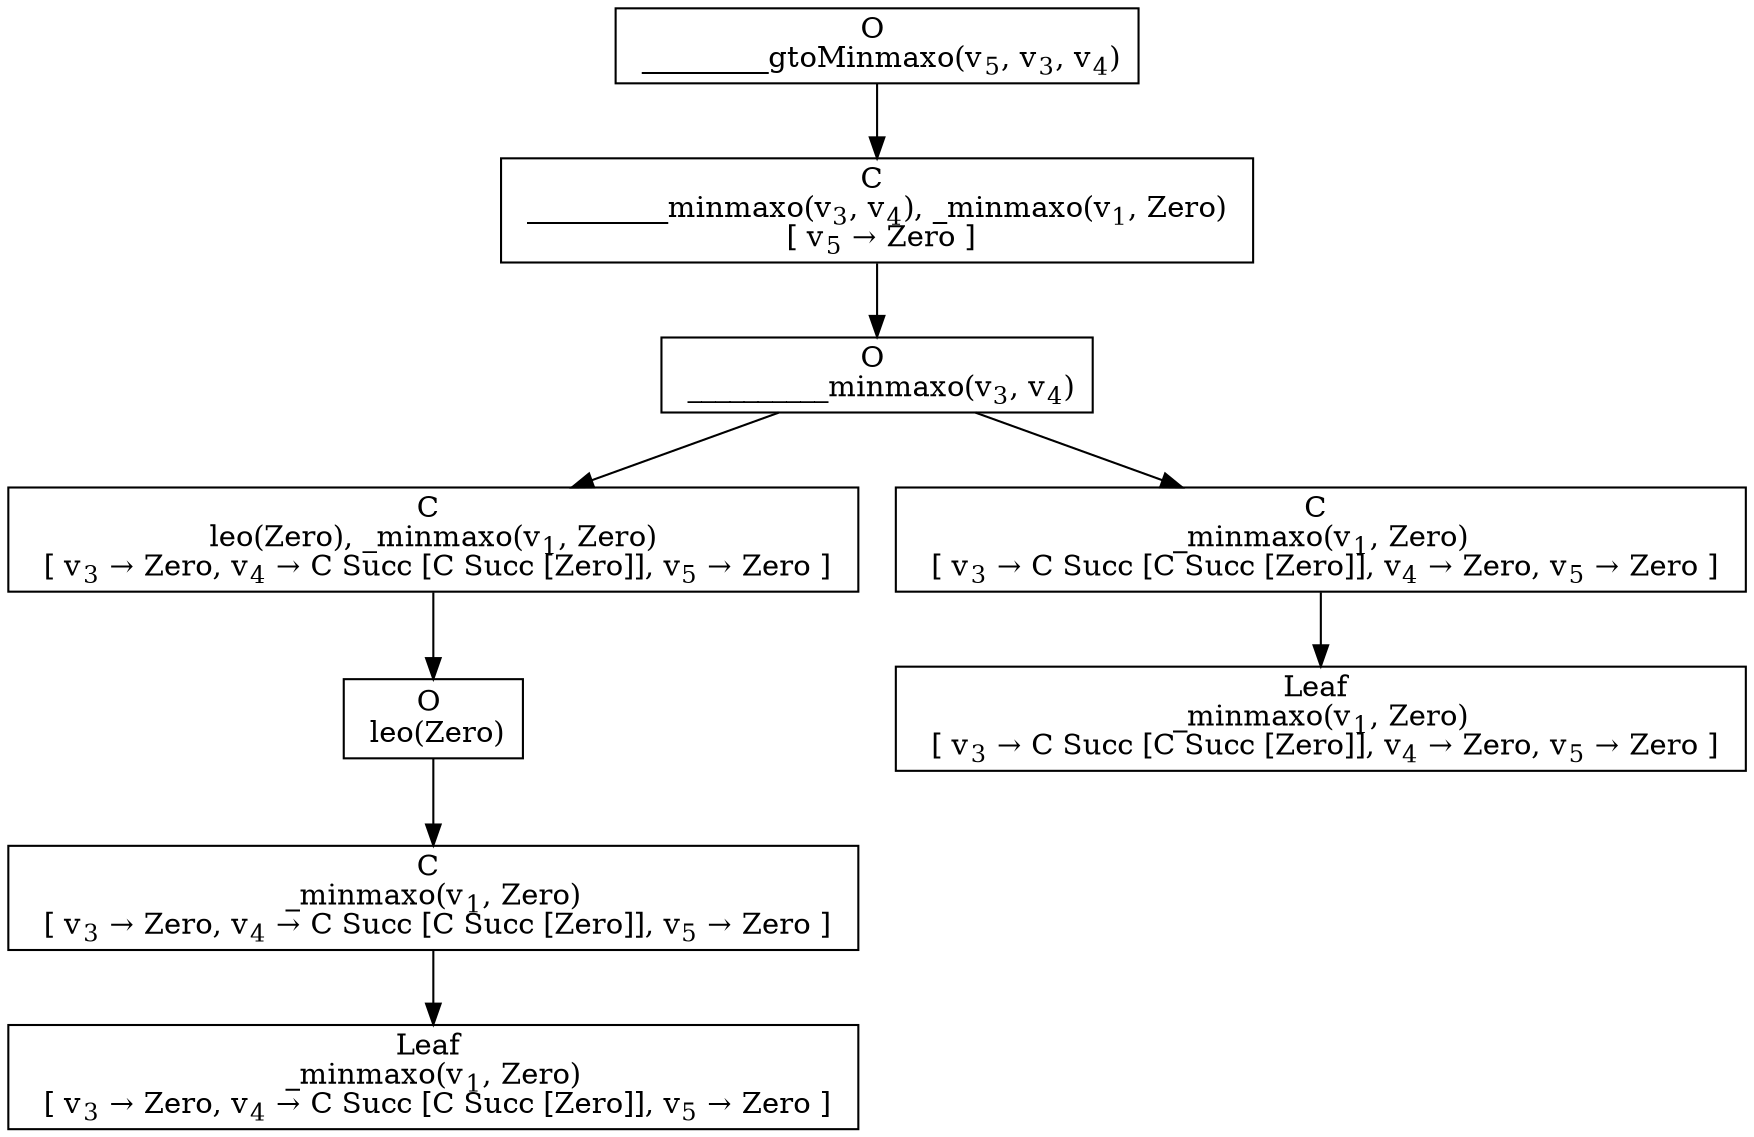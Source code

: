 digraph {
    graph [rankdir=TB
          ,bgcolor=transparent];
    node [shape=box
         ,fillcolor=white
         ,style=filled];
    0 [label=<O <BR/> _________gtoMinmaxo(v<SUB>5</SUB>, v<SUB>3</SUB>, v<SUB>4</SUB>)>];
    1 [label=<C <BR/> __________minmaxo(v<SUB>3</SUB>, v<SUB>4</SUB>), _minmaxo(v<SUB>1</SUB>, Zero) <BR/>  [ v<SUB>5</SUB> &rarr; Zero ] >];
    2 [label=<O <BR/> __________minmaxo(v<SUB>3</SUB>, v<SUB>4</SUB>)>];
    3 [label=<C <BR/> leo(Zero), _minmaxo(v<SUB>1</SUB>, Zero) <BR/>  [ v<SUB>3</SUB> &rarr; Zero, v<SUB>4</SUB> &rarr; C Succ [C Succ [Zero]], v<SUB>5</SUB> &rarr; Zero ] >];
    4 [label=<C <BR/> _minmaxo(v<SUB>1</SUB>, Zero) <BR/>  [ v<SUB>3</SUB> &rarr; C Succ [C Succ [Zero]], v<SUB>4</SUB> &rarr; Zero, v<SUB>5</SUB> &rarr; Zero ] >];
    5 [label=<O <BR/> leo(Zero)>];
    6 [label=<C <BR/> _minmaxo(v<SUB>1</SUB>, Zero) <BR/>  [ v<SUB>3</SUB> &rarr; Zero, v<SUB>4</SUB> &rarr; C Succ [C Succ [Zero]], v<SUB>5</SUB> &rarr; Zero ] >];
    7 [label=<Leaf <BR/> _minmaxo(v<SUB>1</SUB>, Zero) <BR/>  [ v<SUB>3</SUB> &rarr; Zero, v<SUB>4</SUB> &rarr; C Succ [C Succ [Zero]], v<SUB>5</SUB> &rarr; Zero ] >];
    8 [label=<Leaf <BR/> _minmaxo(v<SUB>1</SUB>, Zero) <BR/>  [ v<SUB>3</SUB> &rarr; C Succ [C Succ [Zero]], v<SUB>4</SUB> &rarr; Zero, v<SUB>5</SUB> &rarr; Zero ] >];
    0 -> 1 [label=""];
    1 -> 2 [label=""];
    2 -> 3 [label=""];
    2 -> 4 [label=""];
    3 -> 5 [label=""];
    4 -> 8 [label=""];
    5 -> 6 [label=""];
    6 -> 7 [label=""];
}